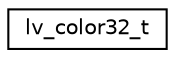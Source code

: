 digraph "Graphical Class Hierarchy"
{
 // LATEX_PDF_SIZE
  edge [fontname="Helvetica",fontsize="10",labelfontname="Helvetica",labelfontsize="10"];
  node [fontname="Helvetica",fontsize="10",shape=record];
  rankdir="LR";
  Node0 [label="lv_color32_t",height=0.2,width=0.4,color="black", fillcolor="white", style="filled",URL="$unionlv__color32__t.html",tooltip=" "];
}
